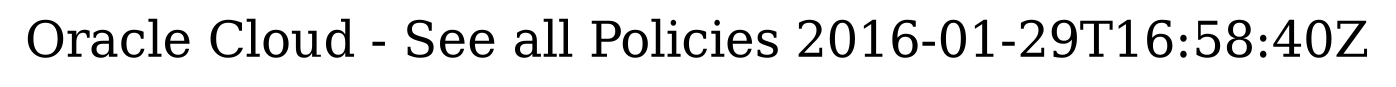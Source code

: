 digraph LexiconGraph {
graph[label="Oracle Cloud - See all Policies 2016-01-29T16:58:40Z", fontsize=24]
splines=true
}
